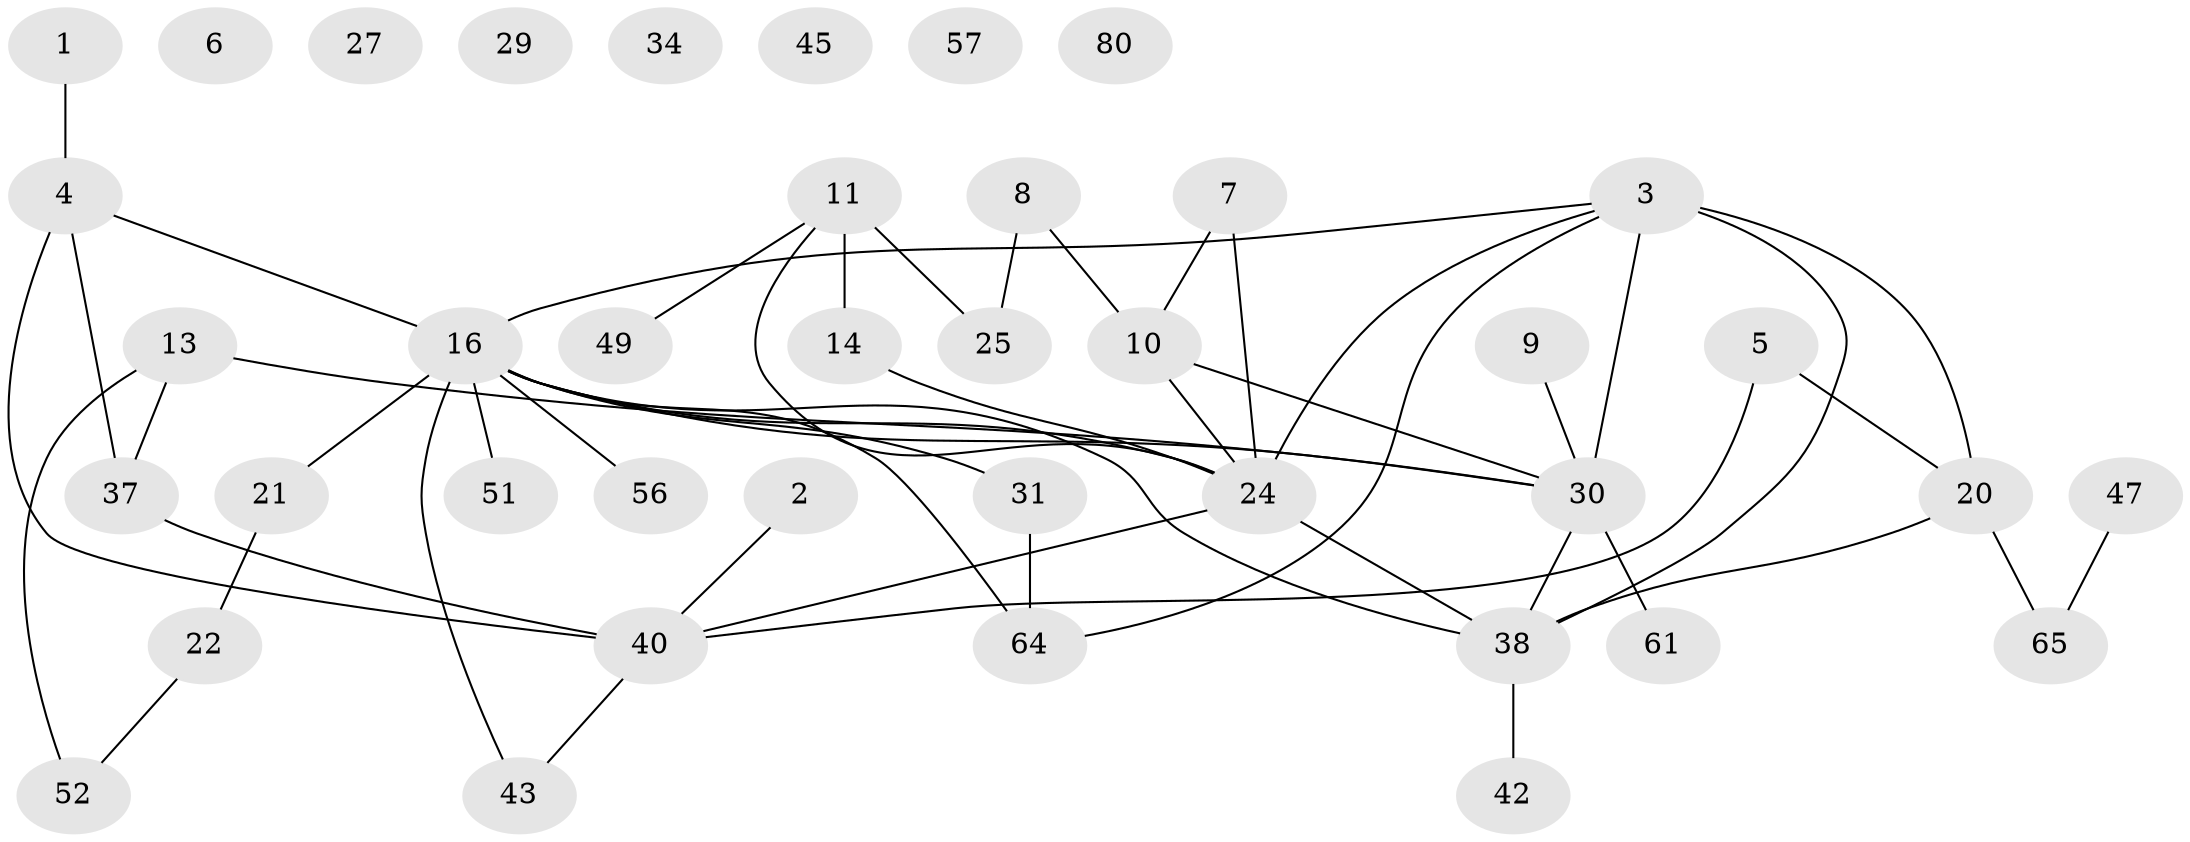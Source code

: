 // original degree distribution, {1: 0.14814814814814814, 4: 0.1111111111111111, 3: 0.25925925925925924, 2: 0.32098765432098764, 0: 0.08641975308641975, 6: 0.012345679012345678, 5: 0.06172839506172839}
// Generated by graph-tools (version 1.1) at 2025/12/03/09/25 04:12:56]
// undirected, 40 vertices, 50 edges
graph export_dot {
graph [start="1"]
  node [color=gray90,style=filled];
  1;
  2;
  3 [super="+15+59"];
  4 [super="+71+36"];
  5;
  6;
  7 [super="+26"];
  8 [super="+23"];
  9 [super="+17"];
  10 [super="+69+54"];
  11 [super="+12+18"];
  13 [super="+44"];
  14 [super="+60"];
  16 [super="+19+33+32"];
  20 [super="+48"];
  21 [super="+67"];
  22 [super="+75"];
  24 [super="+50"];
  25 [super="+70"];
  27;
  29;
  30 [super="+63+77"];
  31;
  34;
  37 [super="+62"];
  38 [super="+39"];
  40 [super="+76+41"];
  42 [super="+46"];
  43;
  45;
  47;
  49;
  51;
  52;
  56;
  57;
  61;
  64 [super="+81"];
  65;
  80;
  1 -- 4;
  2 -- 40;
  3 -- 64;
  3 -- 20;
  3 -- 24;
  3 -- 38;
  3 -- 30 [weight=4];
  3 -- 16;
  4 -- 40;
  4 -- 16;
  4 -- 37;
  5 -- 40;
  5 -- 20;
  7 -- 10;
  7 -- 24;
  8 -- 25;
  8 -- 10;
  9 -- 30;
  10 -- 24;
  10 -- 30;
  11 -- 49;
  11 -- 24;
  11 -- 25;
  11 -- 14 [weight=2];
  13 -- 30;
  13 -- 37;
  13 -- 52;
  14 -- 24;
  16 -- 43;
  16 -- 51;
  16 -- 56;
  16 -- 38;
  16 -- 24;
  16 -- 21;
  16 -- 30;
  16 -- 31;
  16 -- 64;
  20 -- 65;
  20 -- 38;
  21 -- 22;
  22 -- 52;
  24 -- 38;
  24 -- 40;
  30 -- 38;
  30 -- 61;
  31 -- 64;
  37 -- 40;
  38 -- 42;
  40 -- 43;
  47 -- 65;
}
